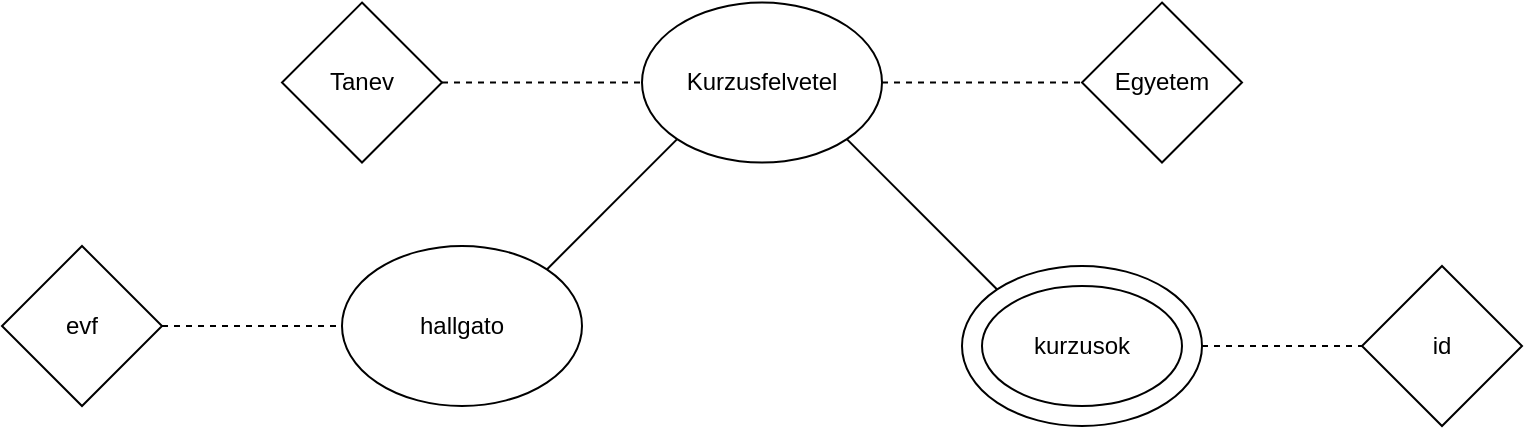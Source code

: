 <mxfile version="28.2.5">
  <diagram id="VnekTlyoDM-fduJI4oiZ" name="Page-1">
    <mxGraphModel dx="741" dy="372" grid="1" gridSize="10" guides="1" tooltips="1" connect="1" arrows="1" fold="1" page="1" pageScale="1" pageWidth="1169" pageHeight="1654" math="0" shadow="0">
      <root>
        <mxCell id="0" />
        <mxCell id="1" parent="0" />
        <mxCell id="syp8sQonNkeXnLw--F8j-1" value="Kurzusfelvetel" style="ellipse;whiteSpace=wrap;html=1;" vertex="1" parent="1">
          <mxGeometry x="560" y="38.28" width="120" height="80" as="geometry" />
        </mxCell>
        <mxCell id="syp8sQonNkeXnLw--F8j-2" value="Tanev" style="rhombus;whiteSpace=wrap;html=1;" vertex="1" parent="1">
          <mxGeometry x="380" y="38.28" width="80" height="80" as="geometry" />
        </mxCell>
        <mxCell id="syp8sQonNkeXnLw--F8j-3" value="Egyetem" style="rhombus;whiteSpace=wrap;html=1;" vertex="1" parent="1">
          <mxGeometry x="780" y="38.28" width="80" height="80" as="geometry" />
        </mxCell>
        <mxCell id="syp8sQonNkeXnLw--F8j-5" value="" style="endArrow=none;dashed=1;html=1;rounded=0;exitX=1;exitY=0.5;exitDx=0;exitDy=0;entryX=0;entryY=0.5;entryDx=0;entryDy=0;" edge="1" parent="1" source="syp8sQonNkeXnLw--F8j-2" target="syp8sQonNkeXnLw--F8j-1">
          <mxGeometry width="50" height="50" relative="1" as="geometry">
            <mxPoint x="620" y="288.28" as="sourcePoint" />
            <mxPoint x="670" y="238.28" as="targetPoint" />
          </mxGeometry>
        </mxCell>
        <mxCell id="syp8sQonNkeXnLw--F8j-6" value="" style="endArrow=none;dashed=1;html=1;rounded=0;exitX=1;exitY=0.5;exitDx=0;exitDy=0;" edge="1" parent="1" source="syp8sQonNkeXnLw--F8j-1" target="syp8sQonNkeXnLw--F8j-3">
          <mxGeometry width="50" height="50" relative="1" as="geometry">
            <mxPoint x="620" y="288.28" as="sourcePoint" />
            <mxPoint x="670" y="238.28" as="targetPoint" />
          </mxGeometry>
        </mxCell>
        <mxCell id="syp8sQonNkeXnLw--F8j-7" value="hallgato" style="ellipse;whiteSpace=wrap;html=1;" vertex="1" parent="1">
          <mxGeometry x="410" y="160" width="120" height="80" as="geometry" />
        </mxCell>
        <mxCell id="syp8sQonNkeXnLw--F8j-8" value="" style="ellipse;whiteSpace=wrap;html=1;" vertex="1" parent="1">
          <mxGeometry x="720" y="170" width="120" height="80" as="geometry" />
        </mxCell>
        <mxCell id="syp8sQonNkeXnLw--F8j-9" value="kurzusok" style="ellipse;whiteSpace=wrap;html=1;" vertex="1" parent="1">
          <mxGeometry x="730" y="180" width="100" height="60" as="geometry" />
        </mxCell>
        <mxCell id="syp8sQonNkeXnLw--F8j-10" value="" style="endArrow=none;html=1;rounded=0;exitX=1;exitY=0;exitDx=0;exitDy=0;entryX=0;entryY=1;entryDx=0;entryDy=0;" edge="1" parent="1" source="syp8sQonNkeXnLw--F8j-7" target="syp8sQonNkeXnLw--F8j-1">
          <mxGeometry width="50" height="50" relative="1" as="geometry">
            <mxPoint x="512.426" y="169.996" as="sourcePoint" />
            <mxPoint x="670" y="238.28" as="targetPoint" />
          </mxGeometry>
        </mxCell>
        <mxCell id="syp8sQonNkeXnLw--F8j-11" value="" style="endArrow=none;html=1;rounded=0;entryX=1;entryY=1;entryDx=0;entryDy=0;exitX=0;exitY=0;exitDx=0;exitDy=0;" edge="1" parent="1" source="syp8sQonNkeXnLw--F8j-8" target="syp8sQonNkeXnLw--F8j-1">
          <mxGeometry width="50" height="50" relative="1" as="geometry">
            <mxPoint x="747.574" y="169.996" as="sourcePoint" />
            <mxPoint x="700" y="168.28" as="targetPoint" />
          </mxGeometry>
        </mxCell>
        <mxCell id="syp8sQonNkeXnLw--F8j-12" value="id" style="rhombus;whiteSpace=wrap;html=1;" vertex="1" parent="1">
          <mxGeometry x="920" y="170" width="80" height="80" as="geometry" />
        </mxCell>
        <mxCell id="syp8sQonNkeXnLw--F8j-13" value="" style="endArrow=none;dashed=1;html=1;rounded=0;exitX=1;exitY=0.5;exitDx=0;exitDy=0;entryX=0;entryY=0.5;entryDx=0;entryDy=0;" edge="1" parent="1" source="syp8sQonNkeXnLw--F8j-8" target="syp8sQonNkeXnLw--F8j-12">
          <mxGeometry width="50" height="50" relative="1" as="geometry">
            <mxPoint x="630" y="180" as="sourcePoint" />
            <mxPoint x="680" y="130" as="targetPoint" />
          </mxGeometry>
        </mxCell>
        <mxCell id="syp8sQonNkeXnLw--F8j-14" value="evf" style="rhombus;whiteSpace=wrap;html=1;" vertex="1" parent="1">
          <mxGeometry x="240" y="160" width="80" height="80" as="geometry" />
        </mxCell>
        <mxCell id="syp8sQonNkeXnLw--F8j-15" value="" style="endArrow=none;dashed=1;html=1;rounded=0;exitX=1;exitY=0.5;exitDx=0;exitDy=0;entryX=0;entryY=0.5;entryDx=0;entryDy=0;" edge="1" parent="1" source="syp8sQonNkeXnLw--F8j-14" target="syp8sQonNkeXnLw--F8j-7">
          <mxGeometry width="50" height="50" relative="1" as="geometry">
            <mxPoint x="390" y="180" as="sourcePoint" />
            <mxPoint x="440" y="130" as="targetPoint" />
          </mxGeometry>
        </mxCell>
      </root>
    </mxGraphModel>
  </diagram>
</mxfile>

